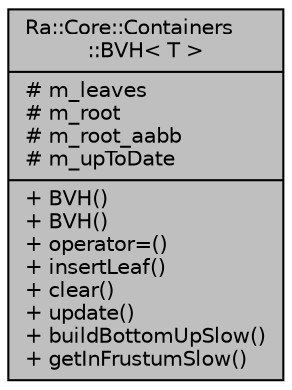 digraph "Ra::Core::Containers::BVH&lt; T &gt;"
{
 // INTERACTIVE_SVG=YES
 // LATEX_PDF_SIZE
  edge [fontname="Helvetica",fontsize="10",labelfontname="Helvetica",labelfontsize="10"];
  node [fontname="Helvetica",fontsize="10",shape=record];
  Node1 [label="{Ra::Core::Containers\l::BVH\< T \>\n|# m_leaves\l# m_root\l# m_root_aabb\l# m_upToDate\l|+ BVH()\l+ BVH()\l+ operator=()\l+ insertLeaf()\l+ clear()\l+ update()\l+ buildBottomUpSlow()\l+ getInFrustumSlow()\l}",height=0.2,width=0.4,color="black", fillcolor="grey75", style="filled", fontcolor="black",tooltip="Stores a 3-dimensional hierarchy of meshes of arbitrary type."];
}
